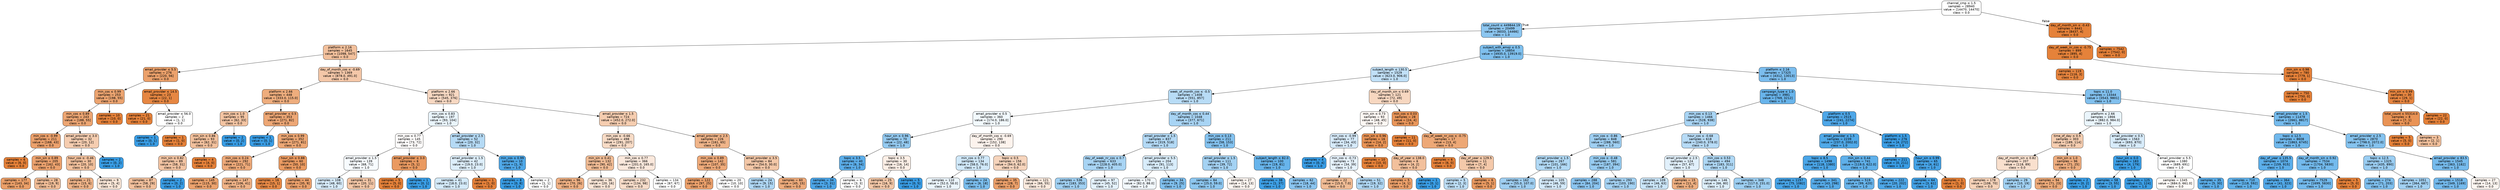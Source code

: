 digraph Tree {
node [shape=box, style="filled, rounded", color="black", fontname="helvetica"] ;
edge [fontname="helvetica"] ;
0 [label=<channel_cmp &le; 1.5<br/>samples = 28940<br/>value = [14470, 14470]<br/>class = 0.0>, fillcolor="#ffffff"] ;
1 [label=<total_count &le; 449844.19<br/>samples = 20499<br/>value = [6033, 14466]<br/>class = 1.0>, fillcolor="#8cc6f0"] ;
0 -> 1 [labeldistance=2.5, labelangle=45, headlabel="True"] ;
2 [label=<platform &le; 2.16<br/>samples = 1645<br/>value = [1098, 547]<br/>class = 0.0>, fillcolor="#f2c09c"] ;
1 -> 2 ;
3 [label=<email_provider &le; 5.5<br/>samples = 276<br/>value = [220, 56]<br/>class = 0.0>, fillcolor="#eca16b"] ;
2 -> 3 ;
4 [label=<min_cos &le; 0.99<br/>samples = 253<br/>value = [198, 55]<br/>class = 0.0>, fillcolor="#eca470"] ;
3 -> 4 ;
5 [label=<min_cos &le; 0.89<br/>samples = 243<br/>value = [188, 55]<br/>class = 0.0>, fillcolor="#eda673"] ;
4 -> 5 ;
6 [label=<min_cos &le; -0.99<br/>samples = 211<br/>value = [168, 43]<br/>class = 0.0>, fillcolor="#eca16c"] ;
5 -> 6 ;
7 [label=<samples = 6<br/>value = [6, 0]<br/>class = 0.0>, fillcolor="#e58139"] ;
6 -> 7 ;
8 [label=<min_sin &le; 0.89<br/>samples = 205<br/>value = [162, 43]<br/>class = 0.0>, fillcolor="#eca26e"] ;
6 -> 8 ;
9 [label=<samples = 177<br/>value = [143, 34]<br/>class = 0.0>, fillcolor="#eb9f68"] ;
8 -> 9 ;
10 [label=<samples = 28<br/>value = [19, 9]<br/>class = 0.0>, fillcolor="#f1bd97"] ;
8 -> 10 ;
11 [label=<email_provider &le; 3.0<br/>samples = 32<br/>value = [20, 12]<br/>class = 0.0>, fillcolor="#f5cdb0"] ;
5 -> 11 ;
12 [label=<hour_cos &le; -0.46<br/>samples = 30<br/>value = [20, 10]<br/>class = 0.0>, fillcolor="#f2c09c"] ;
11 -> 12 ;
13 [label=<samples = 21<br/>value = [15, 6]<br/>class = 0.0>, fillcolor="#efb388"] ;
12 -> 13 ;
14 [label=<samples = 9<br/>value = [5, 4]<br/>class = 0.0>, fillcolor="#fae6d7"] ;
12 -> 14 ;
15 [label=<samples = 2<br/>value = [0, 2]<br/>class = 1.0>, fillcolor="#399de5"] ;
11 -> 15 ;
16 [label=<samples = 10<br/>value = [10, 0]<br/>class = 0.0>, fillcolor="#e58139"] ;
4 -> 16 ;
17 [label=<email_provider &le; 14.5<br/>samples = 23<br/>value = [22, 1]<br/>class = 0.0>, fillcolor="#e68742"] ;
3 -> 17 ;
18 [label=<samples = 21<br/>value = [21, 0]<br/>class = 0.0>, fillcolor="#e58139"] ;
17 -> 18 ;
19 [label=<email_provider &le; 56.0<br/>samples = 2<br/>value = [1, 1]<br/>class = 0.0>, fillcolor="#ffffff"] ;
17 -> 19 ;
20 [label=<samples = 1<br/>value = [0, 1]<br/>class = 1.0>, fillcolor="#399de5"] ;
19 -> 20 ;
21 [label=<samples = 1<br/>value = [1, 0]<br/>class = 0.0>, fillcolor="#e58139"] ;
19 -> 21 ;
22 [label=<day_of_month_cos &le; -0.69<br/>samples = 1369<br/>value = [878.0, 491.0]<br/>class = 0.0>, fillcolor="#f4c7a8"] ;
2 -> 22 ;
23 [label=<platform &le; 2.66<br/>samples = 448<br/>value = [333.0, 115.0]<br/>class = 0.0>, fillcolor="#eead7d"] ;
22 -> 23 ;
24 [label=<min_cos &le; 1.0<br/>samples = 95<br/>value = [62, 33]<br/>class = 0.0>, fillcolor="#f3c4a2"] ;
23 -> 24 ;
25 [label=<min_sin &le; 0.86<br/>samples = 93<br/>value = [62, 31]<br/>class = 0.0>, fillcolor="#f2c09c"] ;
24 -> 25 ;
26 [label=<min_sin &le; 0.82<br/>samples = 89<br/>value = [58, 31]<br/>class = 0.0>, fillcolor="#f3c4a3"] ;
25 -> 26 ;
27 [label=<samples = 87<br/>value = [58, 29]<br/>class = 0.0>, fillcolor="#f2c09c"] ;
26 -> 27 ;
28 [label=<samples = 2<br/>value = [0, 2]<br/>class = 1.0>, fillcolor="#399de5"] ;
26 -> 28 ;
29 [label=<samples = 4<br/>value = [4, 0]<br/>class = 0.0>, fillcolor="#e58139"] ;
25 -> 29 ;
30 [label=<samples = 2<br/>value = [0, 2]<br/>class = 1.0>, fillcolor="#399de5"] ;
24 -> 30 ;
31 [label=<email_provider &le; 0.5<br/>samples = 353<br/>value = [271, 82]<br/>class = 0.0>, fillcolor="#eda775"] ;
23 -> 31 ;
32 [label=<samples = 1<br/>value = [0, 1]<br/>class = 1.0>, fillcolor="#399de5"] ;
31 -> 32 ;
33 [label=<min_cos &le; 0.99<br/>samples = 352<br/>value = [271, 81]<br/>class = 0.0>, fillcolor="#eda774"] ;
31 -> 33 ;
34 [label=<min_cos &le; 0.24<br/>samples = 292<br/>value = [221, 71]<br/>class = 0.0>, fillcolor="#eda979"] ;
33 -> 34 ;
35 [label=<samples = 145<br/>value = [115, 30]<br/>class = 0.0>, fillcolor="#eca26d"] ;
34 -> 35 ;
36 [label=<samples = 147<br/>value = [106, 41]<br/>class = 0.0>, fillcolor="#efb286"] ;
34 -> 36 ;
37 [label=<hour_sin &le; 0.88<br/>samples = 60<br/>value = [50, 10]<br/>class = 0.0>, fillcolor="#ea9a61"] ;
33 -> 37 ;
38 [label=<samples = 16<br/>value = [15, 1]<br/>class = 0.0>, fillcolor="#e78946"] ;
37 -> 38 ;
39 [label=<samples = 44<br/>value = [35, 9]<br/>class = 0.0>, fillcolor="#eca16c"] ;
37 -> 39 ;
40 [label=<platform &le; 2.66<br/>samples = 921<br/>value = [545, 376]<br/>class = 0.0>, fillcolor="#f7d8c2"] ;
22 -> 40 ;
41 [label=<min_cos &le; 0.83<br/>samples = 197<br/>value = [93, 104]<br/>class = 1.0>, fillcolor="#eaf5fc"] ;
40 -> 41 ;
42 [label=<min_cos &le; 0.77<br/>samples = 145<br/>value = [73, 72]<br/>class = 0.0>, fillcolor="#fffdfc"] ;
41 -> 42 ;
43 [label=<email_provider &le; 1.5<br/>samples = 139<br/>value = [68, 71]<br/>class = 1.0>, fillcolor="#f7fbfe"] ;
42 -> 43 ;
44 [label=<samples = 108<br/>value = [48, 60]<br/>class = 1.0>, fillcolor="#d7ebfa"] ;
43 -> 44 ;
45 [label=<samples = 31<br/>value = [20, 11]<br/>class = 0.0>, fillcolor="#f3c6a6"] ;
43 -> 45 ;
46 [label=<email_provider &le; 3.0<br/>samples = 6<br/>value = [5, 1]<br/>class = 0.0>, fillcolor="#ea9a61"] ;
42 -> 46 ;
47 [label=<samples = 5<br/>value = [5, 0]<br/>class = 0.0>, fillcolor="#e58139"] ;
46 -> 47 ;
48 [label=<samples = 1<br/>value = [0, 1]<br/>class = 1.0>, fillcolor="#399de5"] ;
46 -> 48 ;
49 [label=<email_provider &le; 2.5<br/>samples = 52<br/>value = [20, 32]<br/>class = 1.0>, fillcolor="#b5daf5"] ;
41 -> 49 ;
50 [label=<email_provider &le; 1.5<br/>samples = 42<br/>value = [19.0, 23.0]<br/>class = 1.0>, fillcolor="#ddeefa"] ;
49 -> 50 ;
51 [label=<samples = 41<br/>value = [18.0, 23.0]<br/>class = 1.0>, fillcolor="#d4eaf9"] ;
50 -> 51 ;
52 [label=<samples = 1<br/>value = [1, 0]<br/>class = 0.0>, fillcolor="#e58139"] ;
50 -> 52 ;
53 [label=<min_cos &le; 0.99<br/>samples = 10<br/>value = [1, 9]<br/>class = 1.0>, fillcolor="#4fa8e8"] ;
49 -> 53 ;
54 [label=<samples = 8<br/>value = [0, 8]<br/>class = 1.0>, fillcolor="#399de5"] ;
53 -> 54 ;
55 [label=<samples = 2<br/>value = [1, 1]<br/>class = 0.0>, fillcolor="#ffffff"] ;
53 -> 55 ;
56 [label=<email_provider &le; 1.5<br/>samples = 724<br/>value = [452.0, 272.0]<br/>class = 0.0>, fillcolor="#f5cdb0"] ;
40 -> 56 ;
57 [label=<min_cos &le; -0.66<br/>samples = 498<br/>value = [291, 207]<br/>class = 0.0>, fillcolor="#f7dbc6"] ;
56 -> 57 ;
58 [label=<min_sin &le; 0.41<br/>samples = 132<br/>value = [90, 42]<br/>class = 0.0>, fillcolor="#f1bc95"] ;
57 -> 58 ;
59 [label=<samples = 96<br/>value = [70, 26]<br/>class = 0.0>, fillcolor="#efb083"] ;
58 -> 59 ;
60 [label=<samples = 36<br/>value = [20, 16]<br/>class = 0.0>, fillcolor="#fae6d7"] ;
58 -> 60 ;
61 [label=<min_cos &le; 0.77<br/>samples = 366<br/>value = [201.0, 165.0]<br/>class = 0.0>, fillcolor="#fae8dc"] ;
57 -> 61 ;
62 [label=<samples = 232<br/>value = [134, 98]<br/>class = 0.0>, fillcolor="#f8ddca"] ;
61 -> 62 ;
63 [label=<samples = 134<br/>value = [67, 67]<br/>class = 0.0>, fillcolor="#ffffff"] ;
61 -> 63 ;
64 [label=<email_provider &le; 2.5<br/>samples = 226<br/>value = [161, 65]<br/>class = 0.0>, fillcolor="#efb489"] ;
56 -> 64 ;
65 [label=<min_cos &le; 0.89<br/>samples = 142<br/>value = [107, 35]<br/>class = 0.0>, fillcolor="#eeaa7a"] ;
64 -> 65 ;
66 [label=<samples = 122<br/>value = [97, 25]<br/>class = 0.0>, fillcolor="#eca16c"] ;
65 -> 66 ;
67 [label=<samples = 20<br/>value = [10, 10]<br/>class = 0.0>, fillcolor="#ffffff"] ;
65 -> 67 ;
68 [label=<email_provider &le; 3.5<br/>samples = 84<br/>value = [54.0, 30.0]<br/>class = 0.0>, fillcolor="#f3c7a7"] ;
64 -> 68 ;
69 [label=<samples = 24<br/>value = [9, 15]<br/>class = 1.0>, fillcolor="#b0d8f5"] ;
68 -> 69 ;
70 [label=<samples = 60<br/>value = [45, 15]<br/>class = 0.0>, fillcolor="#eeab7b"] ;
68 -> 70 ;
71 [label=<subject_with_emoji &le; 0.5<br/>samples = 18854<br/>value = [4935.0, 13919.0]<br/>class = 1.0>, fillcolor="#7fc0ee"] ;
1 -> 71 ;
72 [label=<subject_length &le; 130.5<br/>samples = 1529<br/>value = [623.0, 906.0]<br/>class = 1.0>, fillcolor="#c1e0f7"] ;
71 -> 72 ;
73 [label=<week_of_month_cos &le; -0.5<br/>samples = 1408<br/>value = [551, 857]<br/>class = 1.0>, fillcolor="#b8dcf6"] ;
72 -> 73 ;
74 [label=<email_provider &le; 0.5<br/>samples = 360<br/>value = [174.0, 186.0]<br/>class = 1.0>, fillcolor="#f2f9fd"] ;
73 -> 74 ;
75 [label=<hour_sin &le; 0.96<br/>samples = 70<br/>value = [22, 48]<br/>class = 1.0>, fillcolor="#94caf1"] ;
74 -> 75 ;
76 [label=<topic &le; 3.5<br/>samples = 40<br/>value = [6, 34]<br/>class = 1.0>, fillcolor="#5caeea"] ;
75 -> 76 ;
77 [label=<samples = 34<br/>value = [3, 31]<br/>class = 1.0>, fillcolor="#4ca6e8"] ;
76 -> 77 ;
78 [label=<samples = 6<br/>value = [3, 3]<br/>class = 0.0>, fillcolor="#ffffff"] ;
76 -> 78 ;
79 [label=<topic &le; 3.5<br/>samples = 30<br/>value = [16, 14]<br/>class = 0.0>, fillcolor="#fcefe6"] ;
75 -> 79 ;
80 [label=<samples = 25<br/>value = [16, 9]<br/>class = 0.0>, fillcolor="#f4c8a8"] ;
79 -> 80 ;
81 [label=<samples = 5<br/>value = [0, 5]<br/>class = 1.0>, fillcolor="#399de5"] ;
79 -> 81 ;
82 [label=<day_of_month_cos &le; -0.69<br/>samples = 290<br/>value = [152, 138]<br/>class = 0.0>, fillcolor="#fdf3ed"] ;
74 -> 82 ;
83 [label=<min_cos &le; 0.77<br/>samples = 134<br/>value = [58.0, 76.0]<br/>class = 1.0>, fillcolor="#d0e8f9"] ;
82 -> 83 ;
84 [label=<samples = 110<br/>value = [52.0, 58.0]<br/>class = 1.0>, fillcolor="#ebf5fc"] ;
83 -> 84 ;
85 [label=<samples = 24<br/>value = [6, 18]<br/>class = 1.0>, fillcolor="#7bbeee"] ;
83 -> 85 ;
86 [label=<topic &le; 0.5<br/>samples = 156<br/>value = [94.0, 62.0]<br/>class = 0.0>, fillcolor="#f6d4bc"] ;
82 -> 86 ;
87 [label=<samples = 35<br/>value = [28, 7]<br/>class = 0.0>, fillcolor="#eca06a"] ;
86 -> 87 ;
88 [label=<samples = 121<br/>value = [66, 55]<br/>class = 0.0>, fillcolor="#fbeade"] ;
86 -> 88 ;
89 [label=<day_of_month_cos &le; 0.44<br/>samples = 1048<br/>value = [377, 671]<br/>class = 1.0>, fillcolor="#a8d4f4"] ;
73 -> 89 ;
90 [label=<email_provider &le; 1.5<br/>samples = 837<br/>value = [319, 518]<br/>class = 1.0>, fillcolor="#b3d9f5"] ;
89 -> 90 ;
91 [label=<day_of_week_nr_cos &le; 0.7<br/>samples = 633<br/>value = [228.0, 405.0]<br/>class = 1.0>, fillcolor="#a8d4f4"] ;
90 -> 91 ;
92 [label=<samples = 536<br/>value = [183, 353]<br/>class = 1.0>, fillcolor="#a0d0f2"] ;
91 -> 92 ;
93 [label=<samples = 97<br/>value = [45, 52]<br/>class = 1.0>, fillcolor="#e4f2fc"] ;
91 -> 93 ;
94 [label=<email_provider &le; 5.5<br/>samples = 204<br/>value = [91, 113]<br/>class = 1.0>, fillcolor="#d8ecfa"] ;
90 -> 94 ;
95 [label=<samples = 170<br/>value = [82.0, 88.0]<br/>class = 1.0>, fillcolor="#f2f8fd"] ;
94 -> 95 ;
96 [label=<samples = 34<br/>value = [9, 25]<br/>class = 1.0>, fillcolor="#80c0ee"] ;
94 -> 96 ;
97 [label=<min_cos &le; 0.13<br/>samples = 211<br/>value = [58, 153]<br/>class = 1.0>, fillcolor="#84c2ef"] ;
89 -> 97 ;
98 [label=<email_provider &le; 1.5<br/>samples = 111<br/>value = [39, 72]<br/>class = 1.0>, fillcolor="#a4d2f3"] ;
97 -> 98 ;
99 [label=<samples = 84<br/>value = [25.0, 59.0]<br/>class = 1.0>, fillcolor="#8dc7f0"] ;
98 -> 99 ;
100 [label=<samples = 27<br/>value = [14, 13]<br/>class = 0.0>, fillcolor="#fdf6f1"] ;
98 -> 100 ;
101 [label=<subject_length &le; 82.0<br/>samples = 100<br/>value = [19, 81]<br/>class = 1.0>, fillcolor="#67b4eb"] ;
97 -> 101 ;
102 [label=<samples = 38<br/>value = [1, 37]<br/>class = 1.0>, fillcolor="#3ea0e6"] ;
101 -> 102 ;
103 [label=<samples = 62<br/>value = [18, 44]<br/>class = 1.0>, fillcolor="#8ac5f0"] ;
101 -> 103 ;
104 [label=<day_of_month_sin &le; 0.69<br/>samples = 121<br/>value = [72, 49]<br/>class = 0.0>, fillcolor="#f7d7c0"] ;
72 -> 104 ;
105 [label=<min_sin &le; 0.73<br/>samples = 93<br/>value = [48, 45]<br/>class = 0.0>, fillcolor="#fdf7f3"] ;
104 -> 105 ;
106 [label=<min_cos &le; -0.99<br/>samples = 77<br/>value = [34, 43]<br/>class = 1.0>, fillcolor="#d6eafa"] ;
105 -> 106 ;
107 [label=<samples = 4<br/>value = [0, 4]<br/>class = 1.0>, fillcolor="#399de5"] ;
106 -> 107 ;
108 [label=<min_cos &le; -0.73<br/>samples = 73<br/>value = [34, 39]<br/>class = 1.0>, fillcolor="#e6f2fc"] ;
106 -> 108 ;
109 [label=<samples = 22<br/>value = [15.0, 7.0]<br/>class = 0.0>, fillcolor="#f1bc95"] ;
108 -> 109 ;
110 [label=<samples = 51<br/>value = [19, 32]<br/>class = 1.0>, fillcolor="#afd7f4"] ;
108 -> 110 ;
111 [label=<min_sin &le; 0.96<br/>samples = 16<br/>value = [14, 2]<br/>class = 0.0>, fillcolor="#e99355"] ;
105 -> 111 ;
112 [label=<samples = 10<br/>value = [10, 0]<br/>class = 0.0>, fillcolor="#e58139"] ;
111 -> 112 ;
113 [label=<day_of_year &le; 138.0<br/>samples = 6<br/>value = [4, 2]<br/>class = 0.0>, fillcolor="#f2c09c"] ;
111 -> 113 ;
114 [label=<samples = 5<br/>value = [4, 1]<br/>class = 0.0>, fillcolor="#eca06a"] ;
113 -> 114 ;
115 [label=<samples = 1<br/>value = [0, 1]<br/>class = 1.0>, fillcolor="#399de5"] ;
113 -> 115 ;
116 [label=<min_cos &le; 0.03<br/>samples = 28<br/>value = [24, 4]<br/>class = 0.0>, fillcolor="#e9965a"] ;
104 -> 116 ;
117 [label=<samples = 11<br/>value = [11, 0]<br/>class = 0.0>, fillcolor="#e58139"] ;
116 -> 117 ;
118 [label=<day_of_week_nr_cos &le; -0.75<br/>samples = 17<br/>value = [13, 4]<br/>class = 0.0>, fillcolor="#eda876"] ;
116 -> 118 ;
119 [label=<samples = 6<br/>value = [6, 0]<br/>class = 0.0>, fillcolor="#e58139"] ;
118 -> 119 ;
120 [label=<day_of_year &le; 129.5<br/>samples = 11<br/>value = [7, 4]<br/>class = 0.0>, fillcolor="#f4c9aa"] ;
118 -> 120 ;
121 [label=<samples = 5<br/>value = [2, 3]<br/>class = 1.0>, fillcolor="#bddef6"] ;
120 -> 121 ;
122 [label=<samples = 6<br/>value = [5, 1]<br/>class = 0.0>, fillcolor="#ea9a61"] ;
120 -> 122 ;
123 [label=<platform &le; 2.16<br/>samples = 17325<br/>value = [4312, 13013]<br/>class = 1.0>, fillcolor="#7bbdee"] ;
71 -> 123 ;
124 [label=<campaign_type &le; 1.0<br/>samples = 3981<br/>value = [769, 3212]<br/>class = 1.0>, fillcolor="#68b4eb"] ;
123 -> 124 ;
125 [label=<min_cos &le; 0.13<br/>samples = 1466<br/>value = [528, 938]<br/>class = 1.0>, fillcolor="#a8d4f4"] ;
124 -> 125 ;
126 [label=<min_cos &le; -0.86<br/>samples = 848<br/>value = [288, 560]<br/>class = 1.0>, fillcolor="#9fcff2"] ;
125 -> 126 ;
127 [label=<email_provider &le; 1.5<br/>samples = 267<br/>value = [101, 166]<br/>class = 1.0>, fillcolor="#b1d9f5"] ;
126 -> 127 ;
128 [label=<samples = 162<br/>value = [55.0, 107.0]<br/>class = 1.0>, fillcolor="#9fcff2"] ;
127 -> 128 ;
129 [label=<samples = 105<br/>value = [46, 59]<br/>class = 1.0>, fillcolor="#d3e9f9"] ;
127 -> 129 ;
130 [label=<min_cos &le; -0.48<br/>samples = 581<br/>value = [187, 394]<br/>class = 1.0>, fillcolor="#97ccf1"] ;
126 -> 130 ;
131 [label=<samples = 288<br/>value = [84, 204]<br/>class = 1.0>, fillcolor="#8bc5f0"] ;
130 -> 131 ;
132 [label=<samples = 293<br/>value = [103, 190]<br/>class = 1.0>, fillcolor="#a4d2f3"] ;
130 -> 132 ;
133 [label=<hour_cos &le; -0.68<br/>samples = 618<br/>value = [240.0, 378.0]<br/>class = 1.0>, fillcolor="#b7dbf6"] ;
125 -> 133 ;
134 [label=<email_provider &le; 2.5<br/>samples = 124<br/>value = [57, 67]<br/>class = 1.0>, fillcolor="#e1f0fb"] ;
133 -> 134 ;
135 [label=<samples = 109<br/>value = [46, 63]<br/>class = 1.0>, fillcolor="#cae5f8"] ;
134 -> 135 ;
136 [label=<samples = 15<br/>value = [11, 4]<br/>class = 0.0>, fillcolor="#eeaf81"] ;
134 -> 136 ;
137 [label=<min_cos &le; 0.53<br/>samples = 494<br/>value = [183, 311]<br/>class = 1.0>, fillcolor="#aed7f4"] ;
133 -> 137 ;
138 [label=<samples = 146<br/>value = [66, 80]<br/>class = 1.0>, fillcolor="#dceefa"] ;
137 -> 138 ;
139 [label=<samples = 348<br/>value = [117.0, 231.0]<br/>class = 1.0>, fillcolor="#9dcff2"] ;
137 -> 139 ;
140 [label=<platform &le; 0.5<br/>samples = 2515<br/>value = [241, 2274]<br/>class = 1.0>, fillcolor="#4ea7e8"] ;
124 -> 140 ;
141 [label=<email_provider &le; 1.5<br/>samples = 2239<br/>value = [237.0, 2002.0]<br/>class = 1.0>, fillcolor="#50a9e8"] ;
140 -> 141 ;
142 [label=<topic &le; 8.5<br/>samples = 1498<br/>value = [118, 1380]<br/>class = 1.0>, fillcolor="#4aa5e7"] ;
141 -> 142 ;
143 [label=<samples = 1157<br/>value = [75, 1082]<br/>class = 1.0>, fillcolor="#47a4e7"] ;
142 -> 143 ;
144 [label=<samples = 341<br/>value = [43, 298]<br/>class = 1.0>, fillcolor="#56abe9"] ;
142 -> 144 ;
145 [label=<min_sin &le; 0.44<br/>samples = 741<br/>value = [119.0, 622.0]<br/>class = 1.0>, fillcolor="#5fb0ea"] ;
141 -> 145 ;
146 [label=<samples = 519<br/>value = [99, 420]<br/>class = 1.0>, fillcolor="#68b4eb"] ;
145 -> 146 ;
147 [label=<samples = 222<br/>value = [20, 202]<br/>class = 1.0>, fillcolor="#4da7e8"] ;
145 -> 147 ;
148 [label=<platform &le; 1.5<br/>samples = 276<br/>value = [4, 272]<br/>class = 1.0>, fillcolor="#3c9ee5"] ;
140 -> 148 ;
149 [label=<samples = 211<br/>value = [0, 211]<br/>class = 1.0>, fillcolor="#399de5"] ;
148 -> 149 ;
150 [label=<hour_sin &le; 0.99<br/>samples = 65<br/>value = [4, 61]<br/>class = 1.0>, fillcolor="#46a3e7"] ;
148 -> 150 ;
151 [label=<samples = 64<br/>value = [3, 61]<br/>class = 1.0>, fillcolor="#43a2e6"] ;
150 -> 151 ;
152 [label=<samples = 1<br/>value = [1, 0]<br/>class = 0.0>, fillcolor="#e58139"] ;
150 -> 152 ;
153 [label=<topic &le; 11.0<br/>samples = 13344<br/>value = [3543, 9801]<br/>class = 1.0>, fillcolor="#81c0ee"] ;
123 -> 153 ;
154 [label=<platform &le; 2.66<br/>samples = 1866<br/>value = [882.0, 984.0]<br/>class = 1.0>, fillcolor="#eaf5fc"] ;
153 -> 154 ;
155 [label=<time_of_day &le; 0.5<br/>samples = 303<br/>value = [189, 114]<br/>class = 0.0>, fillcolor="#f5cdb0"] ;
154 -> 155 ;
156 [label=<day_of_month_sin &le; 0.82<br/>samples = 207<br/>value = [118, 89]<br/>class = 0.0>, fillcolor="#f9e0ce"] ;
155 -> 156 ;
157 [label=<samples = 178<br/>value = [108, 70]<br/>class = 0.0>, fillcolor="#f6d3b9"] ;
156 -> 157 ;
158 [label=<samples = 29<br/>value = [10, 19]<br/>class = 1.0>, fillcolor="#a1d1f3"] ;
156 -> 158 ;
159 [label=<min_sin &le; 1.0<br/>samples = 96<br/>value = [71, 25]<br/>class = 0.0>, fillcolor="#eead7f"] ;
155 -> 159 ;
160 [label=<samples = 94<br/>value = [71, 23]<br/>class = 0.0>, fillcolor="#edaa79"] ;
159 -> 160 ;
161 [label=<samples = 2<br/>value = [0, 2]<br/>class = 1.0>, fillcolor="#399de5"] ;
159 -> 161 ;
162 [label=<email_provider &le; 0.5<br/>samples = 1563<br/>value = [693, 870]<br/>class = 1.0>, fillcolor="#d7ebfa"] ;
154 -> 162 ;
163 [label=<hour_sin &le; 0.0<br/>samples = 183<br/>value = [4, 179]<br/>class = 1.0>, fillcolor="#3d9fe6"] ;
162 -> 163 ;
164 [label=<samples = 58<br/>value = [3, 55]<br/>class = 1.0>, fillcolor="#44a2e6"] ;
163 -> 164 ;
165 [label=<samples = 125<br/>value = [1, 124]<br/>class = 1.0>, fillcolor="#3b9ee5"] ;
163 -> 165 ;
166 [label=<email_provider &le; 5.5<br/>samples = 1380<br/>value = [689, 691]<br/>class = 1.0>, fillcolor="#feffff"] ;
162 -> 166 ;
167 [label=<samples = 1345<br/>value = [684.0, 661.0]<br/>class = 0.0>, fillcolor="#fefbf8"] ;
166 -> 167 ;
168 [label=<samples = 35<br/>value = [5, 30]<br/>class = 1.0>, fillcolor="#5aade9"] ;
166 -> 168 ;
169 [label=<email_provider &le; 1.5<br/>samples = 11478<br/>value = [2661, 8817]<br/>class = 1.0>, fillcolor="#75bbed"] ;
153 -> 169 ;
170 [label=<topic &le; 12.5<br/>samples = 8608<br/>value = [1863, 6745]<br/>class = 1.0>, fillcolor="#70b8ec"] ;
169 -> 170 ;
171 [label=<day_of_year &le; 135.5<br/>samples = 1074<br/>value = [159, 915]<br/>class = 1.0>, fillcolor="#5baeea"] ;
170 -> 171 ;
172 [label=<samples = 710<br/>value = [118, 592]<br/>class = 1.0>, fillcolor="#60b1ea"] ;
171 -> 172 ;
173 [label=<samples = 364<br/>value = [41, 323]<br/>class = 1.0>, fillcolor="#52a9e8"] ;
171 -> 173 ;
174 [label=<day_of_month_sin &le; 0.92<br/>samples = 7534<br/>value = [1704, 5830]<br/>class = 1.0>, fillcolor="#73baed"] ;
170 -> 174 ;
175 [label=<samples = 7529<br/>value = [1699, 5830]<br/>class = 1.0>, fillcolor="#73baed"] ;
174 -> 175 ;
176 [label=<samples = 5<br/>value = [5, 0]<br/>class = 0.0>, fillcolor="#e58139"] ;
174 -> 176 ;
177 [label=<email_provider &le; 2.5<br/>samples = 2870<br/>value = [798.0, 2072.0]<br/>class = 1.0>, fillcolor="#85c3ef"] ;
169 -> 177 ;
178 [label=<topic &le; 12.5<br/>samples = 1325<br/>value = [435, 890]<br/>class = 1.0>, fillcolor="#9acdf2"] ;
177 -> 178 ;
179 [label=<samples = 274<br/>value = [71, 203]<br/>class = 1.0>, fillcolor="#7ebfee"] ;
178 -> 179 ;
180 [label=<samples = 1051<br/>value = [364, 687]<br/>class = 1.0>, fillcolor="#a2d1f3"] ;
178 -> 180 ;
181 [label=<email_provider &le; 83.5<br/>samples = 1545<br/>value = [363, 1182]<br/>class = 1.0>, fillcolor="#76bbed"] ;
177 -> 181 ;
182 [label=<samples = 1518<br/>value = [349, 1169]<br/>class = 1.0>, fillcolor="#74baed"] ;
181 -> 182 ;
183 [label=<samples = 27<br/>value = [14, 13]<br/>class = 0.0>, fillcolor="#fdf6f1"] ;
181 -> 183 ;
184 [label=<day_of_month_sin &le; -0.43<br/>samples = 8441<br/>value = [8437, 4]<br/>class = 0.0>, fillcolor="#e58139"] ;
0 -> 184 [labeldistance=2.5, labelangle=-45, headlabel="False"] ;
185 [label=<day_of_week_nr_cos &le; -0.75<br/>samples = 899<br/>value = [895, 4]<br/>class = 0.0>, fillcolor="#e5823a"] ;
184 -> 185 ;
186 [label=<samples = 119<br/>value = [116, 3]<br/>class = 0.0>, fillcolor="#e6843e"] ;
185 -> 186 ;
187 [label=<min_sin &le; 0.98<br/>samples = 780<br/>value = [779, 1]<br/>class = 0.0>, fillcolor="#e58139"] ;
185 -> 187 ;
188 [label=<samples = 750<br/>value = [750, 0]<br/>class = 0.0>, fillcolor="#e58139"] ;
187 -> 188 ;
189 [label=<min_sin &le; 0.99<br/>samples = 30<br/>value = [29, 1]<br/>class = 0.0>, fillcolor="#e68540"] ;
187 -> 189 ;
190 [label=<total_count &le; 55314.0<br/>samples = 8<br/>value = [7, 1]<br/>class = 0.0>, fillcolor="#e99355"] ;
189 -> 190 ;
191 [label=<samples = 5<br/>value = [5, 0]<br/>class = 0.0>, fillcolor="#e58139"] ;
190 -> 191 ;
192 [label=<samples = 3<br/>value = [2, 1]<br/>class = 0.0>, fillcolor="#f2c09c"] ;
190 -> 192 ;
193 [label=<samples = 22<br/>value = [22, 0]<br/>class = 0.0>, fillcolor="#e58139"] ;
189 -> 193 ;
194 [label=<samples = 7542<br/>value = [7542, 0]<br/>class = 0.0>, fillcolor="#e58139"] ;
184 -> 194 ;
}